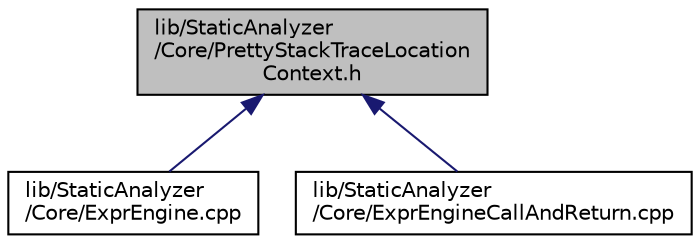 digraph "lib/StaticAnalyzer/Core/PrettyStackTraceLocationContext.h"
{
 // LATEX_PDF_SIZE
  bgcolor="transparent";
  edge [fontname="Helvetica",fontsize="10",labelfontname="Helvetica",labelfontsize="10"];
  node [fontname="Helvetica",fontsize="10",shape=record];
  Node1 [label="lib/StaticAnalyzer\l/Core/PrettyStackTraceLocation\lContext.h",height=0.2,width=0.4,color="black", fillcolor="grey75", style="filled", fontcolor="black",tooltip=" "];
  Node1 -> Node2 [dir="back",color="midnightblue",fontsize="10",style="solid",fontname="Helvetica"];
  Node2 [label="lib/StaticAnalyzer\l/Core/ExprEngine.cpp",height=0.2,width=0.4,color="black",URL="$ExprEngine_8cpp.html",tooltip=" "];
  Node1 -> Node3 [dir="back",color="midnightblue",fontsize="10",style="solid",fontname="Helvetica"];
  Node3 [label="lib/StaticAnalyzer\l/Core/ExprEngineCallAndReturn.cpp",height=0.2,width=0.4,color="black",URL="$ExprEngineCallAndReturn_8cpp.html",tooltip=" "];
}
